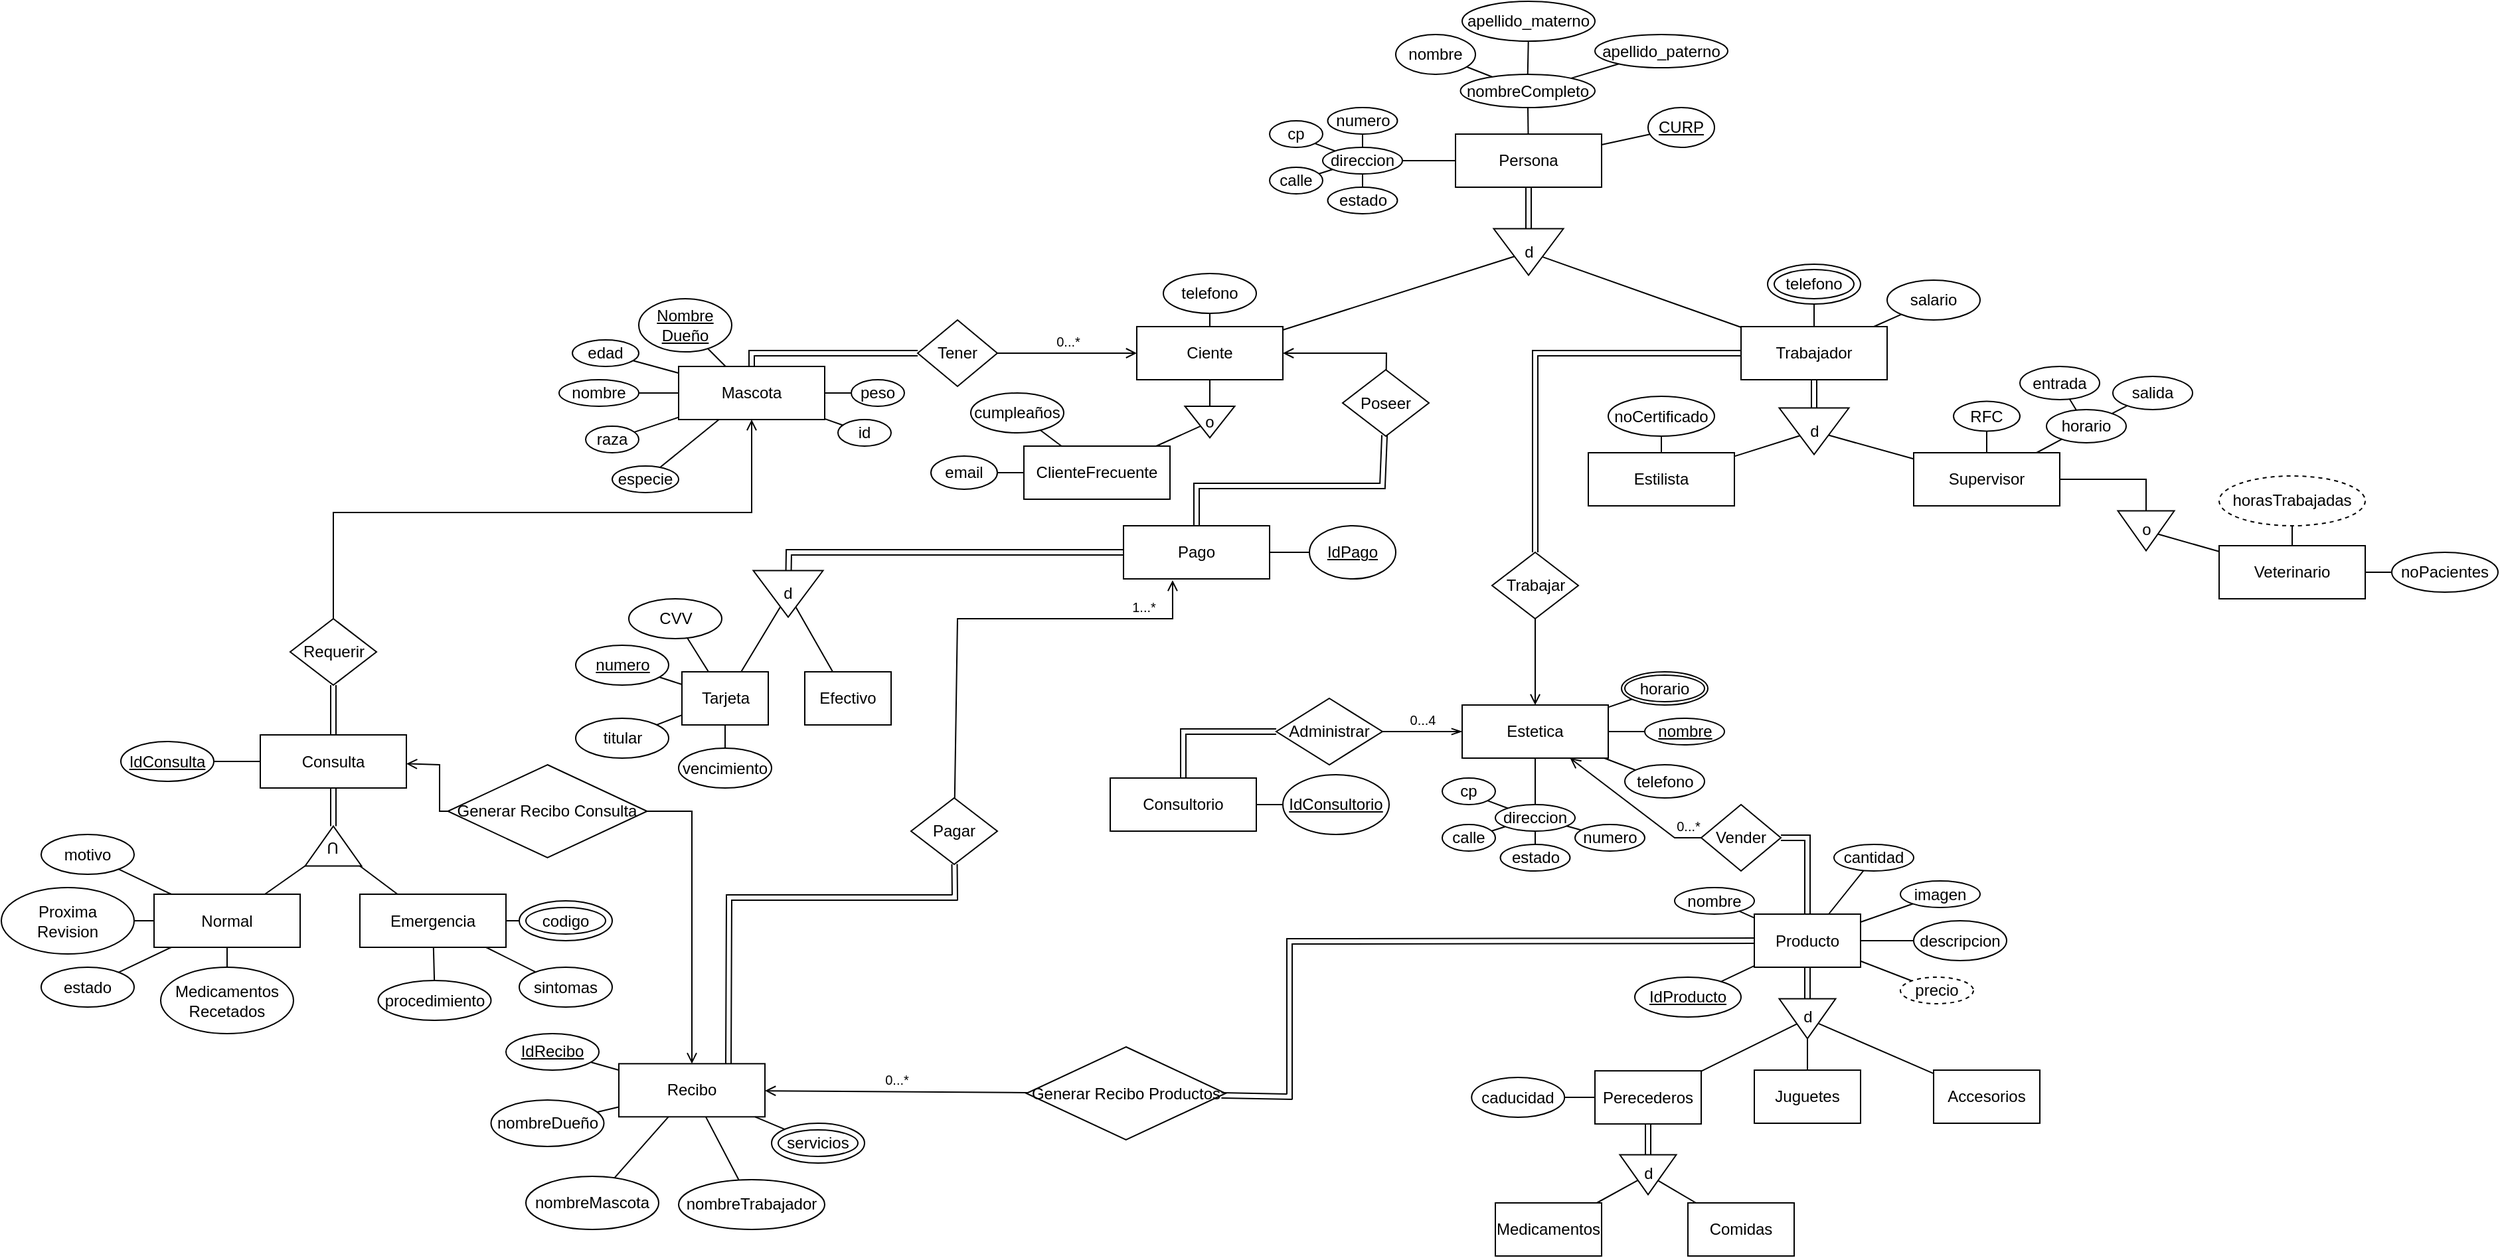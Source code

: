<mxfile version="17.4.0" type="device"><diagram id="0-aOAu5O1JzTtLDAOAul" name="Page-2"><mxGraphModel dx="4304" dy="933" grid="1" gridSize="10" guides="1" tooltips="1" connect="1" arrows="1" fold="1" page="1" pageScale="1" pageWidth="850" pageHeight="1100" math="0" shadow="0"><root><mxCell id="0"/><mxCell id="1" parent="0"/><mxCell id="m5x7mgJBhgC19GeFk10b-237" value="&lt;div&gt;Producto&lt;/div&gt;" style="rounded=0;whiteSpace=wrap;html=1;" parent="1" vertex="1"><mxGeometry x="-660" y="782.5" width="80" height="40" as="geometry"/></mxCell><mxCell id="m5x7mgJBhgC19GeFk10b-69" value="apellido_paterno" style="ellipse;whiteSpace=wrap;html=1;" parent="1" vertex="1"><mxGeometry x="-780" y="120" width="100" height="25" as="geometry"/></mxCell><mxCell id="m5x7mgJBhgC19GeFk10b-70" value="apellido_materno" style="ellipse;whiteSpace=wrap;html=1;" parent="1" vertex="1"><mxGeometry x="-880" y="95" width="100" height="30" as="geometry"/></mxCell><mxCell id="m5x7mgJBhgC19GeFk10b-71" value="nombreCompleto" style="ellipse;whiteSpace=wrap;html=1;" parent="1" vertex="1"><mxGeometry x="-881.25" y="150" width="101.25" height="25" as="geometry"/></mxCell><mxCell id="m5x7mgJBhgC19GeFk10b-72" value="nombre" style="ellipse;whiteSpace=wrap;html=1;" parent="1" vertex="1"><mxGeometry x="-930" y="120" width="60" height="30" as="geometry"/></mxCell><mxCell id="m5x7mgJBhgC19GeFk10b-73" value="" style="endArrow=none;html=1;rounded=0;" parent="1" source="m5x7mgJBhgC19GeFk10b-71" target="m5x7mgJBhgC19GeFk10b-72" edge="1"><mxGeometry width="50" height="50" relative="1" as="geometry"><mxPoint x="-783.75" y="420" as="sourcePoint"/><mxPoint x="-733.75" y="370" as="targetPoint"/></mxGeometry></mxCell><mxCell id="m5x7mgJBhgC19GeFk10b-74" value="" style="endArrow=none;html=1;rounded=0;" parent="1" source="m5x7mgJBhgC19GeFk10b-71" target="m5x7mgJBhgC19GeFk10b-70" edge="1"><mxGeometry width="50" height="50" relative="1" as="geometry"><mxPoint x="-850.747" y="166.501" as="sourcePoint"/><mxPoint x="-878.395" y="152.678" as="targetPoint"/></mxGeometry></mxCell><mxCell id="m5x7mgJBhgC19GeFk10b-75" value="" style="endArrow=none;html=1;rounded=0;" parent="1" source="m5x7mgJBhgC19GeFk10b-71" target="m5x7mgJBhgC19GeFk10b-69" edge="1"><mxGeometry width="50" height="50" relative="1" as="geometry"><mxPoint x="-813.75" y="160" as="sourcePoint"/><mxPoint x="-813.75" y="120" as="targetPoint"/></mxGeometry></mxCell><mxCell id="m5x7mgJBhgC19GeFk10b-86" value="&lt;div&gt;Persona&lt;/div&gt;" style="rounded=0;whiteSpace=wrap;html=1;" parent="1" vertex="1"><mxGeometry x="-885" y="195" width="110" height="40" as="geometry"/></mxCell><mxCell id="m5x7mgJBhgC19GeFk10b-87" value="" style="endArrow=none;html=1;rounded=0;" parent="1" source="m5x7mgJBhgC19GeFk10b-86" target="m5x7mgJBhgC19GeFk10b-71" edge="1"><mxGeometry width="50" height="50" relative="1" as="geometry"><mxPoint x="-495" y="480" as="sourcePoint"/><mxPoint x="-445" y="430" as="targetPoint"/></mxGeometry></mxCell><mxCell id="m5x7mgJBhgC19GeFk10b-88" value="CURP" style="ellipse;whiteSpace=wrap;html=1;fontStyle=4" parent="1" vertex="1"><mxGeometry x="-740" y="175" width="50" height="30" as="geometry"/></mxCell><mxCell id="m5x7mgJBhgC19GeFk10b-89" value="" style="endArrow=none;html=1;rounded=0;" parent="1" source="m5x7mgJBhgC19GeFk10b-86" target="m5x7mgJBhgC19GeFk10b-88" edge="1"><mxGeometry width="50" height="50" relative="1" as="geometry"><mxPoint x="-640" y="410" as="sourcePoint"/><mxPoint x="-590" y="360" as="targetPoint"/></mxGeometry></mxCell><mxCell id="m5x7mgJBhgC19GeFk10b-90" value="d" style="triangle;whiteSpace=wrap;html=1;rotation=90;labelPosition=center;verticalLabelPosition=middle;align=center;verticalAlign=middle;horizontal=0;" parent="1" vertex="1"><mxGeometry x="-847.5" y="257.5" width="35" height="52.5" as="geometry"/></mxCell><mxCell id="m5x7mgJBhgC19GeFk10b-91" value="" style="endArrow=none;html=1;rounded=0;shape=link;" parent="1" source="m5x7mgJBhgC19GeFk10b-90" target="m5x7mgJBhgC19GeFk10b-86" edge="1"><mxGeometry width="50" height="50" relative="1" as="geometry"><mxPoint x="-640" y="460" as="sourcePoint"/><mxPoint x="-590" y="410" as="targetPoint"/></mxGeometry></mxCell><mxCell id="m5x7mgJBhgC19GeFk10b-92" value="Ciente" style="rounded=0;whiteSpace=wrap;html=1;" parent="1" vertex="1"><mxGeometry x="-1125" y="340" width="110" height="40" as="geometry"/></mxCell><mxCell id="m5x7mgJBhgC19GeFk10b-101" value="direccion" style="ellipse;whiteSpace=wrap;html=1;" parent="1" vertex="1"><mxGeometry x="-985" y="205" width="60" height="20" as="geometry"/></mxCell><mxCell id="m5x7mgJBhgC19GeFk10b-106" value="" style="endArrow=none;html=1;rounded=0;" parent="1" source="m5x7mgJBhgC19GeFk10b-101" target="m5x7mgJBhgC19GeFk10b-191" edge="1"><mxGeometry width="50" height="50" relative="1" as="geometry"><mxPoint x="-890" y="120" as="sourcePoint"/><mxPoint x="-992.148" y="197.311" as="targetPoint"/></mxGeometry></mxCell><mxCell id="m5x7mgJBhgC19GeFk10b-107" value="" style="endArrow=none;html=1;rounded=0;" parent="1" source="m5x7mgJBhgC19GeFk10b-101" target="m5x7mgJBhgC19GeFk10b-193" edge="1"><mxGeometry width="50" height="50" relative="1" as="geometry"><mxPoint x="-890" y="120" as="sourcePoint"/><mxPoint x="-955" y="235" as="targetPoint"/></mxGeometry></mxCell><mxCell id="m5x7mgJBhgC19GeFk10b-108" value="" style="endArrow=none;html=1;rounded=0;" parent="1" source="m5x7mgJBhgC19GeFk10b-101" target="m5x7mgJBhgC19GeFk10b-190" edge="1"><mxGeometry width="50" height="50" relative="1" as="geometry"><mxPoint x="-890" y="120" as="sourcePoint"/><mxPoint x="-955" y="195.0" as="targetPoint"/></mxGeometry></mxCell><mxCell id="m5x7mgJBhgC19GeFk10b-109" value="" style="endArrow=none;html=1;rounded=0;entryX=1;entryY=1;entryDx=0;entryDy=0;" parent="1" source="m5x7mgJBhgC19GeFk10b-101" target="m5x7mgJBhgC19GeFk10b-192" edge="1"><mxGeometry width="50" height="50" relative="1" as="geometry"><mxPoint x="-890" y="120" as="sourcePoint"/><mxPoint x="-992.7" y="200.649" as="targetPoint"/></mxGeometry></mxCell><mxCell id="m5x7mgJBhgC19GeFk10b-110" value="" style="endArrow=none;html=1;rounded=0;fontSize=11;" parent="1" source="m5x7mgJBhgC19GeFk10b-101" target="m5x7mgJBhgC19GeFk10b-86" edge="1"><mxGeometry width="50" height="50" relative="1" as="geometry"><mxPoint x="-770" y="390" as="sourcePoint"/><mxPoint x="-720" y="340" as="targetPoint"/></mxGeometry></mxCell><mxCell id="m5x7mgJBhgC19GeFk10b-111" value="telefono" style="ellipse;whiteSpace=wrap;html=1;" parent="1" vertex="1"><mxGeometry x="-1105" y="300" width="70" height="30" as="geometry"/></mxCell><mxCell id="m5x7mgJBhgC19GeFk10b-112" value="" style="endArrow=none;html=1;rounded=0;fontSize=11;" parent="1" source="m5x7mgJBhgC19GeFk10b-92" target="m5x7mgJBhgC19GeFk10b-111" edge="1"><mxGeometry width="50" height="50" relative="1" as="geometry"><mxPoint x="-900" y="510" as="sourcePoint"/><mxPoint x="-850" y="460" as="targetPoint"/></mxGeometry></mxCell><mxCell id="m5x7mgJBhgC19GeFk10b-113" value="ClienteFrecuente" style="rounded=0;whiteSpace=wrap;html=1;" parent="1" vertex="1"><mxGeometry x="-1210" y="430" width="110" height="40" as="geometry"/></mxCell><mxCell id="m5x7mgJBhgC19GeFk10b-114" value="email" style="ellipse;whiteSpace=wrap;html=1;" parent="1" vertex="1"><mxGeometry x="-1280" y="437.5" width="50" height="25" as="geometry"/></mxCell><mxCell id="m5x7mgJBhgC19GeFk10b-115" value="cumpleaños" style="ellipse;whiteSpace=wrap;html=1;" parent="1" vertex="1"><mxGeometry x="-1250" y="390" width="70" height="30" as="geometry"/></mxCell><mxCell id="m5x7mgJBhgC19GeFk10b-116" value="" style="endArrow=none;html=1;rounded=0;fontSize=11;" parent="1" source="m5x7mgJBhgC19GeFk10b-113" target="m5x7mgJBhgC19GeFk10b-115" edge="1"><mxGeometry width="50" height="50" relative="1" as="geometry"><mxPoint x="-980" y="440" as="sourcePoint"/><mxPoint x="-930" y="390" as="targetPoint"/></mxGeometry></mxCell><mxCell id="m5x7mgJBhgC19GeFk10b-117" value="" style="endArrow=none;html=1;rounded=0;fontSize=11;" parent="1" source="m5x7mgJBhgC19GeFk10b-113" target="m5x7mgJBhgC19GeFk10b-114" edge="1"><mxGeometry width="50" height="50" relative="1" as="geometry"><mxPoint x="-1145" y="440.0" as="sourcePoint"/><mxPoint x="-1145" y="420.0" as="targetPoint"/></mxGeometry></mxCell><mxCell id="m5x7mgJBhgC19GeFk10b-120" value="Trabajador" style="rounded=0;whiteSpace=wrap;html=1;" parent="1" vertex="1"><mxGeometry x="-670" y="340" width="110" height="40" as="geometry"/></mxCell><mxCell id="m5x7mgJBhgC19GeFk10b-121" value="o" style="triangle;whiteSpace=wrap;html=1;rotation=90;labelPosition=center;verticalLabelPosition=middle;align=center;verticalAlign=middle;horizontal=0;" parent="1" vertex="1"><mxGeometry x="-1081.87" y="393.12" width="23.75" height="37.5" as="geometry"/></mxCell><mxCell id="m5x7mgJBhgC19GeFk10b-122" value="" style="endArrow=none;html=1;rounded=0;" parent="1" source="m5x7mgJBhgC19GeFk10b-121" target="m5x7mgJBhgC19GeFk10b-92" edge="1"><mxGeometry width="50" height="50" relative="1" as="geometry"><mxPoint x="-880" y="595" as="sourcePoint"/><mxPoint x="-1070" y="370.0" as="targetPoint"/></mxGeometry></mxCell><mxCell id="m5x7mgJBhgC19GeFk10b-123" value="" style="endArrow=none;html=1;rounded=0;fontSize=11;" parent="1" source="m5x7mgJBhgC19GeFk10b-113" target="m5x7mgJBhgC19GeFk10b-121" edge="1"><mxGeometry width="50" height="50" relative="1" as="geometry"><mxPoint x="-1100" y="440" as="sourcePoint"/><mxPoint x="-1050" y="390" as="targetPoint"/></mxGeometry></mxCell><mxCell id="m5x7mgJBhgC19GeFk10b-124" value="" style="endArrow=none;html=1;rounded=0;fontSize=11;" parent="1" source="m5x7mgJBhgC19GeFk10b-92" target="m5x7mgJBhgC19GeFk10b-90" edge="1"><mxGeometry width="50" height="50" relative="1" as="geometry"><mxPoint x="-1100" y="440" as="sourcePoint"/><mxPoint x="-1050" y="390" as="targetPoint"/></mxGeometry></mxCell><mxCell id="m5x7mgJBhgC19GeFk10b-125" value="" style="endArrow=none;html=1;rounded=0;fontSize=11;" parent="1" source="m5x7mgJBhgC19GeFk10b-90" target="m5x7mgJBhgC19GeFk10b-120" edge="1"><mxGeometry width="50" height="50" relative="1" as="geometry"><mxPoint x="-1005" y="352.526" as="sourcePoint"/><mxPoint x="-830.599" y="297.118" as="targetPoint"/></mxGeometry></mxCell><mxCell id="m5x7mgJBhgC19GeFk10b-128" value="telefono" style="ellipse;whiteSpace=wrap;html=1;" parent="1" vertex="1"><mxGeometry x="-650" y="293" width="70" height="30" as="geometry"/></mxCell><mxCell id="m5x7mgJBhgC19GeFk10b-129" value="salario" style="ellipse;whiteSpace=wrap;html=1;" parent="1" vertex="1"><mxGeometry x="-560" y="305" width="70" height="30" as="geometry"/></mxCell><mxCell id="m5x7mgJBhgC19GeFk10b-130" value="" style="ellipse;whiteSpace=wrap;html=1;fillColor=none;" parent="1" vertex="1"><mxGeometry x="-645" y="297" width="60" height="22" as="geometry"/></mxCell><mxCell id="m5x7mgJBhgC19GeFk10b-131" value="" style="endArrow=none;html=1;rounded=0;fontSize=11;" parent="1" source="m5x7mgJBhgC19GeFk10b-120" target="m5x7mgJBhgC19GeFk10b-128" edge="1"><mxGeometry width="50" height="50" relative="1" as="geometry"><mxPoint x="-720" y="330" as="sourcePoint"/><mxPoint x="-670" y="280" as="targetPoint"/></mxGeometry></mxCell><mxCell id="m5x7mgJBhgC19GeFk10b-132" value="" style="endArrow=none;html=1;rounded=0;fontSize=11;" parent="1" source="m5x7mgJBhgC19GeFk10b-120" target="m5x7mgJBhgC19GeFk10b-129" edge="1"><mxGeometry width="50" height="50" relative="1" as="geometry"><mxPoint x="-605" y="350.0" as="sourcePoint"/><mxPoint x="-605" y="333" as="targetPoint"/></mxGeometry></mxCell><mxCell id="m5x7mgJBhgC19GeFk10b-133" value="d" style="triangle;whiteSpace=wrap;html=1;rotation=90;labelPosition=center;verticalLabelPosition=middle;align=center;verticalAlign=middle;horizontal=0;" parent="1" vertex="1"><mxGeometry x="-632.5" y="392.5" width="35" height="52.5" as="geometry"/></mxCell><mxCell id="m5x7mgJBhgC19GeFk10b-134" value="" style="endArrow=none;html=1;rounded=0;shape=link;" parent="1" source="m5x7mgJBhgC19GeFk10b-133" target="m5x7mgJBhgC19GeFk10b-120" edge="1"><mxGeometry width="50" height="50" relative="1" as="geometry"><mxPoint x="-425" y="595" as="sourcePoint"/><mxPoint x="-615" y="380" as="targetPoint"/></mxGeometry></mxCell><mxCell id="m5x7mgJBhgC19GeFk10b-136" value="Estilista" style="rounded=0;whiteSpace=wrap;html=1;" parent="1" vertex="1"><mxGeometry x="-785" y="435" width="110" height="40" as="geometry"/></mxCell><mxCell id="m5x7mgJBhgC19GeFk10b-137" value="Supervisor" style="rounded=0;whiteSpace=wrap;html=1;" parent="1" vertex="1"><mxGeometry x="-540" y="435" width="110" height="40" as="geometry"/></mxCell><mxCell id="m5x7mgJBhgC19GeFk10b-138" value="RFC" style="ellipse;whiteSpace=wrap;html=1;fontStyle=0" parent="1" vertex="1"><mxGeometry x="-510" y="396.25" width="50" height="22.5" as="geometry"/></mxCell><mxCell id="m5x7mgJBhgC19GeFk10b-139" value="noPacientes" style="ellipse;whiteSpace=wrap;html=1;" parent="1" vertex="1"><mxGeometry x="-180" y="510" width="80" height="30" as="geometry"/></mxCell><mxCell id="m5x7mgJBhgC19GeFk10b-140" value="noCertificado" style="ellipse;whiteSpace=wrap;html=1;" parent="1" vertex="1"><mxGeometry x="-770" y="392.5" width="80" height="30" as="geometry"/></mxCell><mxCell id="m5x7mgJBhgC19GeFk10b-141" value="" style="endArrow=none;html=1;rounded=0;fontSize=11;" parent="1" source="m5x7mgJBhgC19GeFk10b-136" target="m5x7mgJBhgC19GeFk10b-140" edge="1"><mxGeometry width="50" height="50" relative="1" as="geometry"><mxPoint x="-710" y="470" as="sourcePoint"/><mxPoint x="-660" y="420" as="targetPoint"/></mxGeometry></mxCell><mxCell id="m5x7mgJBhgC19GeFk10b-142" value="" style="endArrow=none;html=1;rounded=0;fontSize=11;" parent="1" source="m5x7mgJBhgC19GeFk10b-137" target="m5x7mgJBhgC19GeFk10b-138" edge="1"><mxGeometry width="50" height="50" relative="1" as="geometry"><mxPoint x="-720" y="445" as="sourcePoint"/><mxPoint x="-720" y="432.5" as="targetPoint"/></mxGeometry></mxCell><mxCell id="m5x7mgJBhgC19GeFk10b-143" value="" style="endArrow=none;html=1;rounded=0;fontSize=11;" parent="1" source="m5x7mgJBhgC19GeFk10b-153" target="m5x7mgJBhgC19GeFk10b-139" edge="1"><mxGeometry width="50" height="50" relative="1" as="geometry"><mxPoint x="-92.5" y="505" as="sourcePoint"/><mxPoint x="-35" y="462.5" as="targetPoint"/></mxGeometry></mxCell><mxCell id="m5x7mgJBhgC19GeFk10b-144" value="horario" style="ellipse;whiteSpace=wrap;html=1;" parent="1" vertex="1"><mxGeometry x="-440" y="402.5" width="60" height="25" as="geometry"/></mxCell><mxCell id="m5x7mgJBhgC19GeFk10b-145" value="entrada" style="ellipse;whiteSpace=wrap;html=1;" parent="1" vertex="1"><mxGeometry x="-460" y="370" width="60" height="25" as="geometry"/></mxCell><mxCell id="m5x7mgJBhgC19GeFk10b-146" value="salida" style="ellipse;whiteSpace=wrap;html=1;" parent="1" vertex="1"><mxGeometry x="-390" y="377.5" width="60" height="25" as="geometry"/></mxCell><mxCell id="m5x7mgJBhgC19GeFk10b-147" value="" style="endArrow=none;html=1;rounded=0;fontSize=11;" parent="1" source="m5x7mgJBhgC19GeFk10b-144" target="m5x7mgJBhgC19GeFk10b-145" edge="1"><mxGeometry width="50" height="50" relative="1" as="geometry"><mxPoint x="-460" y="510" as="sourcePoint"/><mxPoint x="-410" y="460" as="targetPoint"/></mxGeometry></mxCell><mxCell id="m5x7mgJBhgC19GeFk10b-148" value="" style="endArrow=none;html=1;rounded=0;fontSize=11;" parent="1" source="m5x7mgJBhgC19GeFk10b-144" target="m5x7mgJBhgC19GeFk10b-146" edge="1"><mxGeometry width="50" height="50" relative="1" as="geometry"><mxPoint x="-355.372" y="454.087" as="sourcePoint"/><mxPoint x="-344.569" y="445.927" as="targetPoint"/></mxGeometry></mxCell><mxCell id="m5x7mgJBhgC19GeFk10b-149" value="" style="endArrow=none;html=1;rounded=0;fontSize=11;" parent="1" source="m5x7mgJBhgC19GeFk10b-137" target="m5x7mgJBhgC19GeFk10b-144" edge="1"><mxGeometry width="50" height="50" relative="1" as="geometry"><mxPoint x="-460" y="510" as="sourcePoint"/><mxPoint x="-410" y="460" as="targetPoint"/></mxGeometry></mxCell><mxCell id="m5x7mgJBhgC19GeFk10b-150" value="" style="endArrow=none;html=1;rounded=0;fontSize=11;" parent="1" source="m5x7mgJBhgC19GeFk10b-136" target="m5x7mgJBhgC19GeFk10b-133" edge="1"><mxGeometry width="50" height="50" relative="1" as="geometry"><mxPoint x="-610" y="540" as="sourcePoint"/><mxPoint x="-560" y="490" as="targetPoint"/></mxGeometry></mxCell><mxCell id="m5x7mgJBhgC19GeFk10b-151" value="" style="endArrow=none;html=1;rounded=0;fontSize=11;" parent="1" source="m5x7mgJBhgC19GeFk10b-137" target="m5x7mgJBhgC19GeFk10b-133" edge="1"><mxGeometry width="50" height="50" relative="1" as="geometry"><mxPoint x="-665" y="447.663" as="sourcePoint"/><mxPoint x="-615.615" y="432.096" as="targetPoint"/></mxGeometry></mxCell><mxCell id="m5x7mgJBhgC19GeFk10b-153" value="Veterinario" style="rounded=0;whiteSpace=wrap;html=1;" parent="1" vertex="1"><mxGeometry x="-310" y="505" width="110" height="40" as="geometry"/></mxCell><mxCell id="m5x7mgJBhgC19GeFk10b-154" value="" style="endArrow=none;html=1;rounded=0;fontSize=11;" parent="1" source="m5x7mgJBhgC19GeFk10b-137" target="m5x7mgJBhgC19GeFk10b-178" edge="1"><mxGeometry width="50" height="50" relative="1" as="geometry"><mxPoint x="-330" y="570" as="sourcePoint"/><mxPoint x="-460" y="550" as="targetPoint"/><Array as="points"><mxPoint x="-365" y="455"/></Array></mxGeometry></mxCell><mxCell id="m5x7mgJBhgC19GeFk10b-159" value="Estetica" style="rounded=0;whiteSpace=wrap;html=1;" parent="1" vertex="1"><mxGeometry x="-880" y="625" width="110" height="40" as="geometry"/></mxCell><mxCell id="m5x7mgJBhgC19GeFk10b-160" value="nombre" style="ellipse;whiteSpace=wrap;html=1;fontStyle=4" parent="1" vertex="1"><mxGeometry x="-742.5" y="635" width="60" height="20" as="geometry"/></mxCell><mxCell id="m5x7mgJBhgC19GeFk10b-161" value="telefono" style="ellipse;whiteSpace=wrap;html=1;" parent="1" vertex="1"><mxGeometry x="-757.5" y="670" width="60" height="25" as="geometry"/></mxCell><mxCell id="m5x7mgJBhgC19GeFk10b-171" value="" style="endArrow=none;html=1;rounded=0;" parent="1" source="m5x7mgJBhgC19GeFk10b-159" target="m5x7mgJBhgC19GeFk10b-194" edge="1"><mxGeometry width="50" height="50" relative="1" as="geometry"><mxPoint x="-805" y="605" as="sourcePoint"/><mxPoint x="-858.49" y="685.834" as="targetPoint"/></mxGeometry></mxCell><mxCell id="m5x7mgJBhgC19GeFk10b-172" value="" style="endArrow=none;html=1;rounded=0;" parent="1" source="m5x7mgJBhgC19GeFk10b-159" target="m5x7mgJBhgC19GeFk10b-161" edge="1"><mxGeometry width="50" height="50" relative="1" as="geometry"><mxPoint x="-805" y="605" as="sourcePoint"/><mxPoint x="-755" y="555" as="targetPoint"/></mxGeometry></mxCell><mxCell id="m5x7mgJBhgC19GeFk10b-173" value="" style="endArrow=none;html=1;rounded=0;" parent="1" source="m5x7mgJBhgC19GeFk10b-159" target="m5x7mgJBhgC19GeFk10b-160" edge="1"><mxGeometry width="50" height="50" relative="1" as="geometry"><mxPoint x="-805" y="605" as="sourcePoint"/><mxPoint x="-755" y="555" as="targetPoint"/></mxGeometry></mxCell><mxCell id="m5x7mgJBhgC19GeFk10b-174" value="horario" style="ellipse;whiteSpace=wrap;html=1;" parent="1" vertex="1"><mxGeometry x="-760" y="600" width="65" height="25" as="geometry"/></mxCell><mxCell id="m5x7mgJBhgC19GeFk10b-175" value="" style="endArrow=none;html=1;rounded=0;" parent="1" source="m5x7mgJBhgC19GeFk10b-174" target="m5x7mgJBhgC19GeFk10b-159" edge="1"><mxGeometry width="50" height="50" relative="1" as="geometry"><mxPoint x="-805" y="605" as="sourcePoint"/><mxPoint x="-755" y="555" as="targetPoint"/></mxGeometry></mxCell><mxCell id="m5x7mgJBhgC19GeFk10b-176" value="" style="ellipse;whiteSpace=wrap;html=1;fillColor=none;" parent="1" vertex="1"><mxGeometry x="-757.5" y="602.5" width="60" height="20" as="geometry"/></mxCell><mxCell id="m5x7mgJBhgC19GeFk10b-178" value="o" style="triangle;whiteSpace=wrap;html=1;rotation=90;labelPosition=center;verticalLabelPosition=middle;align=center;verticalAlign=top;horizontal=0;" parent="1" vertex="1"><mxGeometry x="-380" y="472.5" width="30" height="42.5" as="geometry"/></mxCell><mxCell id="m5x7mgJBhgC19GeFk10b-179" value="" style="endArrow=none;html=1;rounded=0;fontSize=11;" parent="1" source="m5x7mgJBhgC19GeFk10b-153" target="m5x7mgJBhgC19GeFk10b-178" edge="1"><mxGeometry width="50" height="50" relative="1" as="geometry"><mxPoint x="-550" y="590" as="sourcePoint"/><mxPoint x="-500" y="540" as="targetPoint"/></mxGeometry></mxCell><mxCell id="m5x7mgJBhgC19GeFk10b-190" value="calle" style="ellipse;whiteSpace=wrap;html=1;" parent="1" vertex="1"><mxGeometry x="-1025" y="220" width="40" height="20" as="geometry"/></mxCell><mxCell id="m5x7mgJBhgC19GeFk10b-191" value="numero" style="ellipse;whiteSpace=wrap;html=1;" parent="1" vertex="1"><mxGeometry x="-981.25" y="175" width="52.5" height="20" as="geometry"/></mxCell><mxCell id="m5x7mgJBhgC19GeFk10b-192" value="cp" style="ellipse;whiteSpace=wrap;html=1;" parent="1" vertex="1"><mxGeometry x="-1025" y="185" width="40" height="20" as="geometry"/></mxCell><mxCell id="m5x7mgJBhgC19GeFk10b-193" value="estado" style="ellipse;whiteSpace=wrap;html=1;" parent="1" vertex="1"><mxGeometry x="-981.25" y="235" width="52.5" height="20" as="geometry"/></mxCell><mxCell id="m5x7mgJBhgC19GeFk10b-194" value="direccion" style="ellipse;whiteSpace=wrap;html=1;" parent="1" vertex="1"><mxGeometry x="-855" y="700" width="60" height="20" as="geometry"/></mxCell><mxCell id="m5x7mgJBhgC19GeFk10b-195" value="" style="endArrow=none;html=1;rounded=0;" parent="1" source="m5x7mgJBhgC19GeFk10b-194" target="m5x7mgJBhgC19GeFk10b-200" edge="1"><mxGeometry width="50" height="50" relative="1" as="geometry"><mxPoint x="-760" y="615" as="sourcePoint"/><mxPoint x="-862.148" y="692.311" as="targetPoint"/></mxGeometry></mxCell><mxCell id="m5x7mgJBhgC19GeFk10b-196" value="" style="endArrow=none;html=1;rounded=0;" parent="1" source="m5x7mgJBhgC19GeFk10b-194" target="m5x7mgJBhgC19GeFk10b-202" edge="1"><mxGeometry width="50" height="50" relative="1" as="geometry"><mxPoint x="-760" y="615" as="sourcePoint"/><mxPoint x="-825" y="730" as="targetPoint"/></mxGeometry></mxCell><mxCell id="m5x7mgJBhgC19GeFk10b-197" value="" style="endArrow=none;html=1;rounded=0;" parent="1" source="m5x7mgJBhgC19GeFk10b-194" target="m5x7mgJBhgC19GeFk10b-199" edge="1"><mxGeometry width="50" height="50" relative="1" as="geometry"><mxPoint x="-760" y="615" as="sourcePoint"/><mxPoint x="-825" y="690.0" as="targetPoint"/></mxGeometry></mxCell><mxCell id="m5x7mgJBhgC19GeFk10b-198" value="" style="endArrow=none;html=1;rounded=0;entryX=1;entryY=1;entryDx=0;entryDy=0;" parent="1" source="m5x7mgJBhgC19GeFk10b-194" target="m5x7mgJBhgC19GeFk10b-201" edge="1"><mxGeometry width="50" height="50" relative="1" as="geometry"><mxPoint x="-760" y="615" as="sourcePoint"/><mxPoint x="-862.7" y="695.649" as="targetPoint"/></mxGeometry></mxCell><mxCell id="m5x7mgJBhgC19GeFk10b-199" value="calle" style="ellipse;whiteSpace=wrap;html=1;" parent="1" vertex="1"><mxGeometry x="-895" y="715" width="40" height="20" as="geometry"/></mxCell><mxCell id="m5x7mgJBhgC19GeFk10b-200" value="numero" style="ellipse;whiteSpace=wrap;html=1;" parent="1" vertex="1"><mxGeometry x="-795" y="715" width="52.5" height="20" as="geometry"/></mxCell><mxCell id="m5x7mgJBhgC19GeFk10b-201" value="cp" style="ellipse;whiteSpace=wrap;html=1;" parent="1" vertex="1"><mxGeometry x="-895" y="680" width="40" height="20" as="geometry"/></mxCell><mxCell id="m5x7mgJBhgC19GeFk10b-202" value="estado" style="ellipse;whiteSpace=wrap;html=1;" parent="1" vertex="1"><mxGeometry x="-851.25" y="730" width="52.5" height="20" as="geometry"/></mxCell><mxCell id="m5x7mgJBhgC19GeFk10b-203" value="Consultorio" style="rounded=0;whiteSpace=wrap;html=1;" parent="1" vertex="1"><mxGeometry x="-1145" y="680" width="110" height="40" as="geometry"/></mxCell><mxCell id="m5x7mgJBhgC19GeFk10b-209" value="Administrar" style="rhombus;whiteSpace=wrap;html=1;fillColor=default;" parent="1" vertex="1"><mxGeometry x="-1020" y="620" width="80" height="50" as="geometry"/></mxCell><mxCell id="m5x7mgJBhgC19GeFk10b-210" value="" style="endArrow=none;html=1;rounded=0;shape=link;" parent="1" source="m5x7mgJBhgC19GeFk10b-209" target="m5x7mgJBhgC19GeFk10b-203" edge="1"><mxGeometry width="50" height="50" relative="1" as="geometry"><mxPoint x="-1000" y="682.08" as="sourcePoint"/><mxPoint x="-920" y="682.5" as="targetPoint"/><Array as="points"><mxPoint x="-1090" y="645"/></Array></mxGeometry></mxCell><mxCell id="m5x7mgJBhgC19GeFk10b-213" value="0...4" style="endArrow=openThin;html=1;rounded=0;fontSize=10;endFill=0;verticalAlign=bottom;" parent="1" source="m5x7mgJBhgC19GeFk10b-209" target="m5x7mgJBhgC19GeFk10b-159" edge="1"><mxGeometry width="50" height="50" relative="1" as="geometry"><mxPoint x="-1030" y="720" as="sourcePoint"/><mxPoint x="-980" y="670" as="targetPoint"/><mxPoint as="offset"/></mxGeometry></mxCell><mxCell id="m5x7mgJBhgC19GeFk10b-215" value="Mascota" style="rounded=0;whiteSpace=wrap;html=1;" parent="1" vertex="1"><mxGeometry x="-1470" y="370" width="110" height="40" as="geometry"/></mxCell><mxCell id="m5x7mgJBhgC19GeFk10b-216" value="id" style="ellipse;whiteSpace=wrap;html=1;fontStyle=0" parent="1" vertex="1"><mxGeometry x="-1350" y="410" width="40" height="20" as="geometry"/></mxCell><mxCell id="m5x7mgJBhgC19GeFk10b-217" value="nombre" style="ellipse;whiteSpace=wrap;html=1;" parent="1" vertex="1"><mxGeometry x="-1560" y="380" width="60" height="20" as="geometry"/></mxCell><mxCell id="m5x7mgJBhgC19GeFk10b-218" value="edad" style="ellipse;whiteSpace=wrap;html=1;" parent="1" vertex="1"><mxGeometry x="-1550" y="350" width="50" height="20" as="geometry"/></mxCell><mxCell id="m5x7mgJBhgC19GeFk10b-220" value="raza" style="ellipse;whiteSpace=wrap;html=1;" parent="1" vertex="1"><mxGeometry x="-1540" y="415" width="40" height="20" as="geometry"/></mxCell><mxCell id="m5x7mgJBhgC19GeFk10b-221" value="" style="endArrow=none;html=1;rounded=0;" parent="1" source="m5x7mgJBhgC19GeFk10b-215" target="m5x7mgJBhgC19GeFk10b-217" edge="1"><mxGeometry width="50" height="50" relative="1" as="geometry"><mxPoint x="-1770" y="552.5" as="sourcePoint"/><mxPoint x="-1720" y="502.5" as="targetPoint"/></mxGeometry></mxCell><mxCell id="m5x7mgJBhgC19GeFk10b-222" value="" style="endArrow=none;html=1;rounded=0;" parent="1" source="m5x7mgJBhgC19GeFk10b-215" target="m5x7mgJBhgC19GeFk10b-218" edge="1"><mxGeometry width="50" height="50" relative="1" as="geometry"><mxPoint x="-1436.818" y="492.5" as="sourcePoint"/><mxPoint x="-1460.176" y="471.088" as="targetPoint"/></mxGeometry></mxCell><mxCell id="m5x7mgJBhgC19GeFk10b-223" value="" style="endArrow=none;html=1;rounded=0;" parent="1" source="m5x7mgJBhgC19GeFk10b-215" target="m5x7mgJBhgC19GeFk10b-220" edge="1"><mxGeometry width="50" height="50" relative="1" as="geometry"><mxPoint x="-1415" y="492.5" as="sourcePoint"/><mxPoint x="-1415" y="432.5" as="targetPoint"/></mxGeometry></mxCell><mxCell id="m5x7mgJBhgC19GeFk10b-224" value="" style="endArrow=none;html=1;rounded=0;" parent="1" source="m5x7mgJBhgC19GeFk10b-215" target="m5x7mgJBhgC19GeFk10b-216" edge="1"><mxGeometry width="50" height="50" relative="1" as="geometry"><mxPoint x="-1400" y="502.5" as="sourcePoint"/><mxPoint x="-1373.416" y="470.916" as="targetPoint"/></mxGeometry></mxCell><mxCell id="m5x7mgJBhgC19GeFk10b-225" value="" style="endArrow=none;html=1;rounded=0;" parent="1" source="m5x7mgJBhgC19GeFk10b-215" target="m5x7mgJBhgC19GeFk10b-230" edge="1"><mxGeometry width="50" height="50" relative="1" as="geometry"><mxPoint x="-1360" y="512.5" as="sourcePoint"/><mxPoint x="-1393.234" y="548.197" as="targetPoint"/></mxGeometry></mxCell><mxCell id="m5x7mgJBhgC19GeFk10b-227" value="" style="endArrow=none;html=1;rounded=0;shape=link;" parent="1" source="m5x7mgJBhgC19GeFk10b-234" target="m5x7mgJBhgC19GeFk10b-215" edge="1"><mxGeometry width="50" height="50" relative="1" as="geometry"><mxPoint x="-1570" y="502.5" as="sourcePoint"/><mxPoint x="-1500" y="542.5" as="targetPoint"/><Array as="points"><mxPoint x="-1415" y="360"/></Array></mxGeometry></mxCell><mxCell id="m5x7mgJBhgC19GeFk10b-229" value="&lt;div&gt;Nombre&lt;/div&gt;&lt;div&gt;Dueño&lt;/div&gt;" style="ellipse;whiteSpace=wrap;html=1;verticalAlign=middle;fontStyle=4" parent="1" vertex="1"><mxGeometry x="-1500" y="319" width="70" height="40" as="geometry"/></mxCell><mxCell id="m5x7mgJBhgC19GeFk10b-230" value="peso" style="ellipse;whiteSpace=wrap;html=1;" parent="1" vertex="1"><mxGeometry x="-1340" y="380" width="40" height="20" as="geometry"/></mxCell><mxCell id="m5x7mgJBhgC19GeFk10b-231" value="especie" style="ellipse;whiteSpace=wrap;html=1;" parent="1" vertex="1"><mxGeometry x="-1520" y="445" width="50" height="20" as="geometry"/></mxCell><mxCell id="m5x7mgJBhgC19GeFk10b-232" value="" style="endArrow=none;html=1;rounded=0;fontSize=8;" parent="1" source="m5x7mgJBhgC19GeFk10b-229" target="m5x7mgJBhgC19GeFk10b-215" edge="1"><mxGeometry width="50" height="50" relative="1" as="geometry"><mxPoint x="-1460" y="532.5" as="sourcePoint"/><mxPoint x="-1410" y="482.5" as="targetPoint"/></mxGeometry></mxCell><mxCell id="m5x7mgJBhgC19GeFk10b-233" value="" style="endArrow=none;html=1;rounded=0;fontSize=8;" parent="1" source="m5x7mgJBhgC19GeFk10b-215" target="m5x7mgJBhgC19GeFk10b-231" edge="1"><mxGeometry width="50" height="50" relative="1" as="geometry"><mxPoint x="-1330" y="492.5" as="sourcePoint"/><mxPoint x="-1280" y="442.5" as="targetPoint"/></mxGeometry></mxCell><mxCell id="m5x7mgJBhgC19GeFk10b-234" value="Tener" style="rhombus;whiteSpace=wrap;html=1;fillColor=default;" parent="1" vertex="1"><mxGeometry x="-1290" y="335" width="60" height="50" as="geometry"/></mxCell><mxCell id="m5x7mgJBhgC19GeFk10b-235" value="0...*" style="endArrow=none;html=1;rounded=0;startArrow=open;startFill=0;fontSize=10;verticalAlign=bottom;" parent="1" source="m5x7mgJBhgC19GeFk10b-92" target="m5x7mgJBhgC19GeFk10b-234" edge="1"><mxGeometry width="50" height="50" relative="1" as="geometry"><mxPoint x="-1352" y="285.0" as="sourcePoint"/><mxPoint x="-1347" y="285" as="targetPoint"/></mxGeometry></mxCell><mxCell id="m5x7mgJBhgC19GeFk10b-238" value="precio" style="ellipse;whiteSpace=wrap;html=1;dashed=1;" parent="1" vertex="1"><mxGeometry x="-550" y="830" width="55" height="20" as="geometry"/></mxCell><mxCell id="m5x7mgJBhgC19GeFk10b-239" value="nombre" style="ellipse;whiteSpace=wrap;html=1;fontStyle=0" parent="1" vertex="1"><mxGeometry x="-720" y="762.5" width="60" height="20" as="geometry"/></mxCell><mxCell id="m5x7mgJBhgC19GeFk10b-240" value="IdProducto" style="ellipse;whiteSpace=wrap;html=1;fontStyle=4" parent="1" vertex="1"><mxGeometry x="-750" y="830" width="80" height="30" as="geometry"/></mxCell><mxCell id="m5x7mgJBhgC19GeFk10b-241" value="imagen" style="ellipse;whiteSpace=wrap;html=1;fontStyle=0" parent="1" vertex="1"><mxGeometry x="-550" y="757.5" width="60" height="20" as="geometry"/></mxCell><mxCell id="m5x7mgJBhgC19GeFk10b-242" value="caducidad" style="ellipse;whiteSpace=wrap;html=1;fontStyle=0" parent="1" vertex="1"><mxGeometry x="-872.9" y="905.54" width="70" height="30" as="geometry"/></mxCell><mxCell id="m5x7mgJBhgC19GeFk10b-244" value="descripcion" style="ellipse;whiteSpace=wrap;html=1;fontStyle=0" parent="1" vertex="1"><mxGeometry x="-540" y="787.5" width="70" height="30" as="geometry"/></mxCell><mxCell id="m5x7mgJBhgC19GeFk10b-246" value="cantidad" style="ellipse;whiteSpace=wrap;html=1;fontStyle=0" parent="1" vertex="1"><mxGeometry x="-600" y="730" width="60" height="20" as="geometry"/></mxCell><mxCell id="m5x7mgJBhgC19GeFk10b-247" value="0...*" style="endArrow=open;html=1;rounded=0;fontSize=10;verticalAlign=bottom;endFill=0;" parent="1" source="m5x7mgJBhgC19GeFk10b-263" target="m5x7mgJBhgC19GeFk10b-159" edge="1"><mxGeometry x="-0.832" width="50" height="50" relative="1" as="geometry"><mxPoint x="-900" y="820" as="sourcePoint"/><mxPoint x="-850" y="770" as="targetPoint"/><Array as="points"><mxPoint x="-720" y="725"/></Array><mxPoint as="offset"/></mxGeometry></mxCell><mxCell id="m5x7mgJBhgC19GeFk10b-249" value="" style="endArrow=none;html=1;rounded=0;fontSize=10;" parent="1" source="m5x7mgJBhgC19GeFk10b-238" target="m5x7mgJBhgC19GeFk10b-237" edge="1"><mxGeometry width="50" height="50" relative="1" as="geometry"><mxPoint x="-900" y="820" as="sourcePoint"/><mxPoint x="-850" y="770" as="targetPoint"/></mxGeometry></mxCell><mxCell id="m5x7mgJBhgC19GeFk10b-250" value="" style="endArrow=none;html=1;rounded=0;fontSize=10;" parent="1" source="m5x7mgJBhgC19GeFk10b-241" target="m5x7mgJBhgC19GeFk10b-237" edge="1"><mxGeometry width="50" height="50" relative="1" as="geometry"><mxPoint x="-697.533" y="810.486" as="sourcePoint"/><mxPoint x="-660" y="811.354" as="targetPoint"/></mxGeometry></mxCell><mxCell id="m5x7mgJBhgC19GeFk10b-251" value="" style="endArrow=none;html=1;rounded=0;fontSize=10;" parent="1" source="m5x7mgJBhgC19GeFk10b-246" target="m5x7mgJBhgC19GeFk10b-237" edge="1"><mxGeometry width="50" height="50" relative="1" as="geometry"><mxPoint x="-693.787" y="842.929" as="sourcePoint"/><mxPoint x="-660" y="831.25" as="targetPoint"/></mxGeometry></mxCell><mxCell id="m5x7mgJBhgC19GeFk10b-252" value="" style="endArrow=none;html=1;rounded=0;fontSize=10;" parent="1" source="m5x7mgJBhgC19GeFk10b-244" target="m5x7mgJBhgC19GeFk10b-237" edge="1"><mxGeometry width="50" height="50" relative="1" as="geometry"><mxPoint x="-683.787" y="852.929" as="sourcePoint"/><mxPoint x="-650" y="841.25" as="targetPoint"/></mxGeometry></mxCell><mxCell id="m5x7mgJBhgC19GeFk10b-254" value="" style="endArrow=none;html=1;rounded=0;fontSize=10;" parent="1" source="m5x7mgJBhgC19GeFk10b-240" target="m5x7mgJBhgC19GeFk10b-237" edge="1"><mxGeometry width="50" height="50" relative="1" as="geometry"><mxPoint x="-663.787" y="872.929" as="sourcePoint"/><mxPoint x="-630" y="861.25" as="targetPoint"/></mxGeometry></mxCell><mxCell id="m5x7mgJBhgC19GeFk10b-255" value="" style="endArrow=none;html=1;rounded=0;fontSize=10;" parent="1" source="m5x7mgJBhgC19GeFk10b-239" target="m5x7mgJBhgC19GeFk10b-237" edge="1"><mxGeometry width="50" height="50" relative="1" as="geometry"><mxPoint x="-653.787" y="882.929" as="sourcePoint"/><mxPoint x="-620" y="871.25" as="targetPoint"/></mxGeometry></mxCell><mxCell id="m5x7mgJBhgC19GeFk10b-257" value="d" style="triangle;whiteSpace=wrap;html=1;rotation=90;labelPosition=center;verticalLabelPosition=middle;align=center;verticalAlign=top;horizontal=0;" parent="1" vertex="1"><mxGeometry x="-635" y="840" width="30" height="42.5" as="geometry"/></mxCell><mxCell id="m5x7mgJBhgC19GeFk10b-258" value="" style="endArrow=none;html=1;rounded=0;fontSize=10;shape=link;" parent="1" source="m5x7mgJBhgC19GeFk10b-257" target="m5x7mgJBhgC19GeFk10b-237" edge="1"><mxGeometry width="50" height="50" relative="1" as="geometry"><mxPoint x="-740" y="860" as="sourcePoint"/><mxPoint x="-690" y="810" as="targetPoint"/></mxGeometry></mxCell><mxCell id="m5x7mgJBhgC19GeFk10b-259" value="Perecederos" style="rounded=0;whiteSpace=wrap;html=1;" parent="1" vertex="1"><mxGeometry x="-780" y="900.54" width="80" height="40" as="geometry"/></mxCell><mxCell id="m5x7mgJBhgC19GeFk10b-260" value="" style="endArrow=none;html=1;rounded=0;fontSize=10;" parent="1" source="m5x7mgJBhgC19GeFk10b-259" target="m5x7mgJBhgC19GeFk10b-257" edge="1"><mxGeometry width="50" height="50" relative="1" as="geometry"><mxPoint x="-614.15" y="874.29" as="sourcePoint"/><mxPoint x="-632.504" y="882.496" as="targetPoint"/></mxGeometry></mxCell><mxCell id="m5x7mgJBhgC19GeFk10b-261" value="" style="endArrow=none;html=1;rounded=0;fontSize=10;" parent="1" source="m5x7mgJBhgC19GeFk10b-242" target="m5x7mgJBhgC19GeFk10b-259" edge="1"><mxGeometry width="50" height="50" relative="1" as="geometry"><mxPoint x="-604.15" y="884.29" as="sourcePoint"/><mxPoint x="-604.15" y="860.54" as="targetPoint"/></mxGeometry></mxCell><mxCell id="m5x7mgJBhgC19GeFk10b-263" value="Vender" style="rhombus;whiteSpace=wrap;html=1;fillColor=default;" parent="1" vertex="1"><mxGeometry x="-700" y="700" width="60" height="50" as="geometry"/></mxCell><mxCell id="m5x7mgJBhgC19GeFk10b-264" value="" style="endArrow=none;html=1;rounded=0;fontSize=10;shape=link;" parent="1" source="m5x7mgJBhgC19GeFk10b-237" target="m5x7mgJBhgC19GeFk10b-263" edge="1"><mxGeometry width="50" height="50" relative="1" as="geometry"><mxPoint x="-870" y="700" as="sourcePoint"/><mxPoint x="-820" y="650" as="targetPoint"/><Array as="points"><mxPoint x="-620" y="725"/></Array></mxGeometry></mxCell><mxCell id="m5x7mgJBhgC19GeFk10b-265" value="Consulta" style="rounded=0;whiteSpace=wrap;html=1;" parent="1" vertex="1"><mxGeometry x="-1785" y="647.5" width="110" height="40" as="geometry"/></mxCell><mxCell id="m5x7mgJBhgC19GeFk10b-266" value="Normal" style="rounded=0;whiteSpace=wrap;html=1;" parent="1" vertex="1"><mxGeometry x="-1865" y="767.5" width="110" height="40" as="geometry"/></mxCell><mxCell id="m5x7mgJBhgC19GeFk10b-267" value="&lt;div&gt;Emergencia&lt;/div&gt;" style="rounded=0;whiteSpace=wrap;html=1;" parent="1" vertex="1"><mxGeometry x="-1710" y="767.5" width="110" height="40" as="geometry"/></mxCell><mxCell id="m5x7mgJBhgC19GeFk10b-268" value="estado" style="ellipse;whiteSpace=wrap;html=1;fontStyle=0" parent="1" vertex="1"><mxGeometry x="-1950" y="822.5" width="70" height="30" as="geometry"/></mxCell><mxCell id="m5x7mgJBhgC19GeFk10b-269" value="motivo" style="ellipse;whiteSpace=wrap;html=1;fontStyle=0" parent="1" vertex="1"><mxGeometry x="-1950" y="722.5" width="70" height="30" as="geometry"/></mxCell><mxCell id="m5x7mgJBhgC19GeFk10b-270" value="Medicamentos&lt;div&gt;Recetados&lt;br&gt;&lt;/div&gt;" style="ellipse;whiteSpace=wrap;html=1;fontStyle=0;verticalAlign=middle;" parent="1" vertex="1"><mxGeometry x="-1860" y="822.5" width="100" height="50" as="geometry"/></mxCell><mxCell id="m5x7mgJBhgC19GeFk10b-272" value="&lt;div&gt;Proxima&lt;/div&gt;&lt;div&gt;Revision&lt;br&gt;&lt;/div&gt;" style="ellipse;whiteSpace=wrap;html=1;fontStyle=0;verticalAlign=middle;" parent="1" vertex="1"><mxGeometry x="-1980" y="762.5" width="100" height="50" as="geometry"/></mxCell><mxCell id="m5x7mgJBhgC19GeFk10b-273" value="sintomas" style="ellipse;whiteSpace=wrap;html=1;fontStyle=0" parent="1" vertex="1"><mxGeometry x="-1590" y="822.5" width="70" height="30" as="geometry"/></mxCell><mxCell id="m5x7mgJBhgC19GeFk10b-274" value="codigo" style="ellipse;whiteSpace=wrap;html=1;fontStyle=0" parent="1" vertex="1"><mxGeometry x="-1590" y="772.5" width="70" height="30" as="geometry"/></mxCell><mxCell id="m5x7mgJBhgC19GeFk10b-275" value="procedimiento" style="ellipse;whiteSpace=wrap;html=1;fontStyle=0" parent="1" vertex="1"><mxGeometry x="-1696.25" y="832.5" width="85" height="30" as="geometry"/></mxCell><mxCell id="m5x7mgJBhgC19GeFk10b-276" value="U" style="triangle;whiteSpace=wrap;html=1;rotation=-90;labelPosition=center;verticalLabelPosition=middle;align=center;verticalAlign=top;horizontal=0;" parent="1" vertex="1"><mxGeometry x="-1745" y="710" width="30" height="42.5" as="geometry"/></mxCell><mxCell id="m5x7mgJBhgC19GeFk10b-277" value="" style="endArrow=none;html=1;rounded=0;fontSize=10;" parent="1" source="m5x7mgJBhgC19GeFk10b-267" target="m5x7mgJBhgC19GeFk10b-276" edge="1"><mxGeometry width="50" height="50" relative="1" as="geometry"><mxPoint x="-1610" y="782.5" as="sourcePoint"/><mxPoint x="-1560" y="732.5" as="targetPoint"/></mxGeometry></mxCell><mxCell id="m5x7mgJBhgC19GeFk10b-278" value="" style="endArrow=none;html=1;rounded=0;fontSize=10;" parent="1" source="m5x7mgJBhgC19GeFk10b-276" target="m5x7mgJBhgC19GeFk10b-266" edge="1"><mxGeometry width="50" height="50" relative="1" as="geometry"><mxPoint x="-1565" y="771.696" as="sourcePoint"/><mxPoint x="-1707.658" y="743.674" as="targetPoint"/></mxGeometry></mxCell><mxCell id="m5x7mgJBhgC19GeFk10b-279" value="" style="endArrow=none;html=1;rounded=0;fontSize=10;" parent="1" source="m5x7mgJBhgC19GeFk10b-266" target="m5x7mgJBhgC19GeFk10b-269" edge="1"><mxGeometry width="50" height="50" relative="1" as="geometry"><mxPoint x="-1770" y="802.5" as="sourcePoint"/><mxPoint x="-1720" y="752.5" as="targetPoint"/></mxGeometry></mxCell><mxCell id="m5x7mgJBhgC19GeFk10b-280" value="" style="endArrow=none;html=1;rounded=0;fontSize=10;" parent="1" source="m5x7mgJBhgC19GeFk10b-266" target="m5x7mgJBhgC19GeFk10b-272" edge="1"><mxGeometry width="50" height="50" relative="1" as="geometry"><mxPoint x="-1841.98" y="777.5" as="sourcePoint"/><mxPoint x="-1881.565" y="758.641" as="targetPoint"/></mxGeometry></mxCell><mxCell id="m5x7mgJBhgC19GeFk10b-281" value="" style="endArrow=none;html=1;rounded=0;fontSize=10;" parent="1" source="m5x7mgJBhgC19GeFk10b-266" target="m5x7mgJBhgC19GeFk10b-268" edge="1"><mxGeometry width="50" height="50" relative="1" as="geometry"><mxPoint x="-1831.98" y="787.5" as="sourcePoint"/><mxPoint x="-1871.565" y="768.641" as="targetPoint"/></mxGeometry></mxCell><mxCell id="m5x7mgJBhgC19GeFk10b-282" value="" style="endArrow=none;html=1;rounded=0;fontSize=10;" parent="1" source="m5x7mgJBhgC19GeFk10b-266" target="m5x7mgJBhgC19GeFk10b-270" edge="1"><mxGeometry width="50" height="50" relative="1" as="geometry"><mxPoint x="-1821.98" y="797.5" as="sourcePoint"/><mxPoint x="-1861.565" y="778.641" as="targetPoint"/></mxGeometry></mxCell><mxCell id="m5x7mgJBhgC19GeFk10b-283" value="" style="endArrow=none;html=1;rounded=0;fontSize=10;" parent="1" source="m5x7mgJBhgC19GeFk10b-267" target="m5x7mgJBhgC19GeFk10b-274" edge="1"><mxGeometry width="50" height="50" relative="1" as="geometry"><mxPoint x="-1611.98" y="807.5" as="sourcePoint"/><mxPoint x="-1651.565" y="788.641" as="targetPoint"/></mxGeometry></mxCell><mxCell id="m5x7mgJBhgC19GeFk10b-284" value="" style="endArrow=none;html=1;rounded=0;fontSize=10;" parent="1" source="m5x7mgJBhgC19GeFk10b-273" target="m5x7mgJBhgC19GeFk10b-267" edge="1"><mxGeometry width="50" height="50" relative="1" as="geometry"><mxPoint x="-1601.98" y="817.5" as="sourcePoint"/><mxPoint x="-1641.565" y="798.641" as="targetPoint"/></mxGeometry></mxCell><mxCell id="m5x7mgJBhgC19GeFk10b-285" value="" style="endArrow=none;html=1;rounded=0;fontSize=10;" parent="1" source="m5x7mgJBhgC19GeFk10b-275" target="m5x7mgJBhgC19GeFk10b-267" edge="1"><mxGeometry width="50" height="50" relative="1" as="geometry"><mxPoint x="-1791.98" y="827.5" as="sourcePoint"/><mxPoint x="-1831.565" y="808.641" as="targetPoint"/></mxGeometry></mxCell><mxCell id="m5x7mgJBhgC19GeFk10b-286" value="" style="endArrow=none;html=1;rounded=0;fontSize=10;shape=link;" parent="1" source="m5x7mgJBhgC19GeFk10b-276" target="m5x7mgJBhgC19GeFk10b-265" edge="1"><mxGeometry width="50" height="50" relative="1" as="geometry"><mxPoint x="-1700" y="732.5" as="sourcePoint"/><mxPoint x="-1650" y="682.5" as="targetPoint"/></mxGeometry></mxCell><mxCell id="m5x7mgJBhgC19GeFk10b-288" value="Requerir" style="rhombus;whiteSpace=wrap;html=1;fillColor=default;" parent="1" vertex="1"><mxGeometry x="-1762.5" y="560" width="65" height="50" as="geometry"/></mxCell><mxCell id="m5x7mgJBhgC19GeFk10b-292" value="" style="endArrow=none;html=1;rounded=0;fontSize=10;shape=link;" parent="1" source="m5x7mgJBhgC19GeFk10b-288" target="m5x7mgJBhgC19GeFk10b-265" edge="1"><mxGeometry width="50" height="50" relative="1" as="geometry"><mxPoint x="-1740" y="582.5" as="sourcePoint"/><mxPoint x="-1690" y="532.5" as="targetPoint"/></mxGeometry></mxCell><mxCell id="m5x7mgJBhgC19GeFk10b-293" value="" style="endArrow=open;html=1;rounded=0;fontSize=10;endFill=0;" parent="1" source="m5x7mgJBhgC19GeFk10b-288" target="m5x7mgJBhgC19GeFk10b-215" edge="1"><mxGeometry width="50" height="50" relative="1" as="geometry"><mxPoint x="-1110" y="740" as="sourcePoint"/><mxPoint x="-1060" y="690" as="targetPoint"/><Array as="points"><mxPoint x="-1730" y="480"/><mxPoint x="-1415" y="480"/></Array></mxGeometry></mxCell><mxCell id="m5x7mgJBhgC19GeFk10b-294" value="" style="ellipse;whiteSpace=wrap;html=1;fontStyle=0;fillColor=none;" parent="1" vertex="1"><mxGeometry x="-1585" y="777.5" width="60" height="20" as="geometry"/></mxCell><mxCell id="DhDsVcxhF7HieQurSJ78-1" value="Trabajar" style="rhombus;whiteSpace=wrap;html=1;fillColor=default;" parent="1" vertex="1"><mxGeometry x="-857.5" y="510" width="65" height="50" as="geometry"/></mxCell><mxCell id="DhDsVcxhF7HieQurSJ78-2" value="" style="endArrow=none;html=1;rounded=0;fontSize=10;shape=link;" parent="1" source="DhDsVcxhF7HieQurSJ78-1" target="m5x7mgJBhgC19GeFk10b-120" edge="1"><mxGeometry width="50" height="50" relative="1" as="geometry"><mxPoint x="-1405" y="615" as="sourcePoint"/><mxPoint x="-1405" y="652.5" as="targetPoint"/><Array as="points"><mxPoint x="-825" y="360"/></Array></mxGeometry></mxCell><mxCell id="DhDsVcxhF7HieQurSJ78-3" value="" style="endArrow=open;html=1;rounded=0;fontSize=10;endFill=0;" parent="1" source="DhDsVcxhF7HieQurSJ78-1" target="m5x7mgJBhgC19GeFk10b-159" edge="1"><mxGeometry width="50" height="50" relative="1" as="geometry"><mxPoint x="-1405" y="565" as="sourcePoint"/><mxPoint x="-1405" y="420" as="targetPoint"/></mxGeometry></mxCell><mxCell id="DhDsVcxhF7HieQurSJ78-5" value="Poseer" style="rhombus;whiteSpace=wrap;html=1;fillColor=default;" parent="1" vertex="1"><mxGeometry x="-970" y="372.5" width="65" height="50" as="geometry"/></mxCell><mxCell id="DhDsVcxhF7HieQurSJ78-6" value="Pago" style="rounded=0;whiteSpace=wrap;html=1;" parent="1" vertex="1"><mxGeometry x="-1135" y="490" width="110" height="40" as="geometry"/></mxCell><mxCell id="DhDsVcxhF7HieQurSJ78-9" value="" style="endArrow=none;html=1;rounded=0;fontSize=10;shape=link;" parent="1" source="DhDsVcxhF7HieQurSJ78-5" target="DhDsVcxhF7HieQurSJ78-6" edge="1"><mxGeometry width="50" height="50" relative="1" as="geometry"><mxPoint x="-1000" y="492.5" as="sourcePoint"/><mxPoint x="-1000" y="530" as="targetPoint"/><Array as="points"><mxPoint x="-940" y="460"/><mxPoint x="-1080" y="460"/></Array></mxGeometry></mxCell><mxCell id="DhDsVcxhF7HieQurSJ78-10" value="" style="endArrow=open;html=1;rounded=0;fontSize=10;endFill=0;" parent="1" source="DhDsVcxhF7HieQurSJ78-5" target="m5x7mgJBhgC19GeFk10b-92" edge="1"><mxGeometry width="50" height="50" relative="1" as="geometry"><mxPoint x="-1405" y="565" as="sourcePoint"/><mxPoint x="-1405" y="420" as="targetPoint"/><Array as="points"><mxPoint x="-937" y="360"/></Array></mxGeometry></mxCell><mxCell id="DhDsVcxhF7HieQurSJ78-11" value="d" style="triangle;whiteSpace=wrap;html=1;rotation=90;labelPosition=center;verticalLabelPosition=middle;align=center;verticalAlign=middle;horizontal=0;" parent="1" vertex="1"><mxGeometry x="-1405" y="515" width="35" height="52.5" as="geometry"/></mxCell><mxCell id="DhDsVcxhF7HieQurSJ78-12" value="" style="endArrow=none;html=1;rounded=0;fontSize=11;" parent="1" source="DhDsVcxhF7HieQurSJ78-14" target="DhDsVcxhF7HieQurSJ78-11" edge="1"><mxGeometry width="50" height="50" relative="1" as="geometry"><mxPoint x="-1466.88" y="575.563" as="sourcePoint"/><mxPoint x="-1400.3" y="551.684" as="targetPoint"/></mxGeometry></mxCell><mxCell id="DhDsVcxhF7HieQurSJ78-13" value="" style="endArrow=none;html=1;rounded=0;fontSize=11;" parent="1" source="DhDsVcxhF7HieQurSJ78-15" target="DhDsVcxhF7HieQurSJ78-11" edge="1"><mxGeometry width="50" height="50" relative="1" as="geometry"><mxPoint x="-1310" y="577.163" as="sourcePoint"/><mxPoint x="-1385.615" y="569.596" as="targetPoint"/></mxGeometry></mxCell><mxCell id="DhDsVcxhF7HieQurSJ78-14" value="Tarjeta" style="rounded=0;whiteSpace=wrap;html=1;" parent="1" vertex="1"><mxGeometry x="-1467.5" y="600" width="65" height="40" as="geometry"/></mxCell><mxCell id="DhDsVcxhF7HieQurSJ78-15" value="Efectivo" style="rounded=0;whiteSpace=wrap;html=1;" parent="1" vertex="1"><mxGeometry x="-1375" y="600" width="65" height="40" as="geometry"/></mxCell><mxCell id="DhDsVcxhF7HieQurSJ78-16" value="" style="endArrow=none;html=1;rounded=0;fontSize=10;shape=link;" parent="1" source="DhDsVcxhF7HieQurSJ78-11" target="DhDsVcxhF7HieQurSJ78-6" edge="1"><mxGeometry width="50" height="50" relative="1" as="geometry"><mxPoint x="-1520" y="620" as="sourcePoint"/><mxPoint x="-1520" y="657.5" as="targetPoint"/><Array as="points"><mxPoint x="-1387" y="510"/></Array></mxGeometry></mxCell><mxCell id="DhDsVcxhF7HieQurSJ78-17" value="CVV" style="ellipse;whiteSpace=wrap;html=1;fontStyle=0" parent="1" vertex="1"><mxGeometry x="-1507.5" y="545" width="70" height="30" as="geometry"/></mxCell><mxCell id="DhDsVcxhF7HieQurSJ78-18" value="titular" style="ellipse;whiteSpace=wrap;html=1;fontStyle=0" parent="1" vertex="1"><mxGeometry x="-1547.5" y="635" width="70" height="30" as="geometry"/></mxCell><mxCell id="DhDsVcxhF7HieQurSJ78-19" value="numero" style="ellipse;whiteSpace=wrap;html=1;fontStyle=4" parent="1" vertex="1"><mxGeometry x="-1547.5" y="580" width="70" height="30" as="geometry"/></mxCell><mxCell id="DhDsVcxhF7HieQurSJ78-20" value="vencimiento" style="ellipse;whiteSpace=wrap;html=1;fontStyle=0" parent="1" vertex="1"><mxGeometry x="-1470" y="657.5" width="70" height="30" as="geometry"/></mxCell><mxCell id="DhDsVcxhF7HieQurSJ78-21" value="" style="endArrow=none;html=1;rounded=0;" parent="1" source="DhDsVcxhF7HieQurSJ78-14" target="DhDsVcxhF7HieQurSJ78-19" edge="1"><mxGeometry width="50" height="50" relative="1" as="geometry"><mxPoint x="-1267.5" y="680" as="sourcePoint"/><mxPoint x="-1217.5" y="630" as="targetPoint"/></mxGeometry></mxCell><mxCell id="DhDsVcxhF7HieQurSJ78-22" value="" style="endArrow=none;html=1;rounded=0;" parent="1" source="DhDsVcxhF7HieQurSJ78-14" target="DhDsVcxhF7HieQurSJ78-17" edge="1"><mxGeometry width="50" height="50" relative="1" as="geometry"><mxPoint x="-1457.5" y="620.638" as="sourcePoint"/><mxPoint x="-1483.232" y="613.226" as="targetPoint"/></mxGeometry></mxCell><mxCell id="DhDsVcxhF7HieQurSJ78-23" value="" style="endArrow=none;html=1;rounded=0;" parent="1" source="DhDsVcxhF7HieQurSJ78-14" target="DhDsVcxhF7HieQurSJ78-18" edge="1"><mxGeometry width="50" height="50" relative="1" as="geometry"><mxPoint x="-1437.538" y="610" as="sourcePoint"/><mxPoint x="-1453.525" y="584.498" as="targetPoint"/></mxGeometry></mxCell><mxCell id="DhDsVcxhF7HieQurSJ78-24" value="" style="endArrow=none;html=1;rounded=0;" parent="1" source="DhDsVcxhF7HieQurSJ78-14" target="DhDsVcxhF7HieQurSJ78-20" edge="1"><mxGeometry width="50" height="50" relative="1" as="geometry"><mxPoint x="-1457.5" y="641.187" as="sourcePoint"/><mxPoint x="-1485.077" y="650.68" as="targetPoint"/></mxGeometry></mxCell><mxCell id="95FO957ouoaAGBE7m6RB-2" value="&lt;div&gt;Recibo&lt;/div&gt;" style="rounded=0;whiteSpace=wrap;html=1;" parent="1" vertex="1"><mxGeometry x="-1515" y="895.17" width="110" height="40" as="geometry"/></mxCell><mxCell id="95FO957ouoaAGBE7m6RB-4" value="&lt;div&gt;IdRecibo&lt;/div&gt;" style="ellipse;whiteSpace=wrap;html=1;verticalAlign=middle;fontStyle=4" parent="1" vertex="1"><mxGeometry x="-1600" y="872.5" width="70" height="27.5" as="geometry"/></mxCell><mxCell id="95FO957ouoaAGBE7m6RB-14" value="&lt;div&gt;nombreDueño&lt;/div&gt;" style="ellipse;whiteSpace=wrap;html=1;fontStyle=0" parent="1" vertex="1"><mxGeometry x="-1611.25" y="922.5" width="85" height="35" as="geometry"/></mxCell><mxCell id="95FO957ouoaAGBE7m6RB-17" value="" style="endArrow=none;html=1;rounded=0;strokeColor=default;" parent="1" source="95FO957ouoaAGBE7m6RB-14" target="95FO957ouoaAGBE7m6RB-2" edge="1"><mxGeometry width="50" height="50" relative="1" as="geometry"><mxPoint x="-1437.5" y="1002.67" as="sourcePoint"/><mxPoint x="-1387.5" y="952.67" as="targetPoint"/></mxGeometry></mxCell><mxCell id="95FO957ouoaAGBE7m6RB-18" value="nombreMascota" style="ellipse;whiteSpace=wrap;html=1;fontStyle=0" parent="1" vertex="1"><mxGeometry x="-1585" y="980" width="100" height="40" as="geometry"/></mxCell><mxCell id="95FO957ouoaAGBE7m6RB-19" value="" style="endArrow=none;html=1;rounded=0;strokeColor=default;" parent="1" source="95FO957ouoaAGBE7m6RB-18" target="95FO957ouoaAGBE7m6RB-2" edge="1"><mxGeometry width="50" height="50" relative="1" as="geometry"><mxPoint x="-1387.5" y="1002.67" as="sourcePoint"/><mxPoint x="-1337.5" y="952.67" as="targetPoint"/></mxGeometry></mxCell><mxCell id="95FO957ouoaAGBE7m6RB-21" value="&lt;div&gt;servicios&lt;/div&gt;" style="ellipse;whiteSpace=wrap;html=1;fontStyle=0" parent="1" vertex="1"><mxGeometry x="-1400" y="940" width="70" height="30" as="geometry"/></mxCell><mxCell id="95FO957ouoaAGBE7m6RB-22" value="" style="ellipse;whiteSpace=wrap;html=1;fontStyle=0;fillColor=none;" parent="1" vertex="1"><mxGeometry x="-1395" y="945" width="60" height="20" as="geometry"/></mxCell><mxCell id="95FO957ouoaAGBE7m6RB-24" value="nombreTrabajador" style="ellipse;whiteSpace=wrap;html=1;fontStyle=0" parent="1" vertex="1"><mxGeometry x="-1470" y="982.5" width="110" height="37.5" as="geometry"/></mxCell><mxCell id="95FO957ouoaAGBE7m6RB-25" value="" style="endArrow=none;html=1;rounded=0;strokeColor=default;" parent="1" source="95FO957ouoaAGBE7m6RB-24" edge="1" target="95FO957ouoaAGBE7m6RB-2"><mxGeometry width="50" height="50" relative="1" as="geometry"><mxPoint x="-1387.5" y="982.67" as="sourcePoint"/><mxPoint x="-1337.5" y="932.67" as="targetPoint"/></mxGeometry></mxCell><mxCell id="95FO957ouoaAGBE7m6RB-26" value="Generar Recibo Consulta" style="rhombus;whiteSpace=wrap;html=1;fillColor=default;" parent="1" vertex="1"><mxGeometry x="-1643.75" y="670" width="150" height="70" as="geometry"/></mxCell><mxCell id="95FO957ouoaAGBE7m6RB-27" value="" style="endArrow=open;html=1;rounded=0;strokeColor=default;endFill=0;" parent="1" source="95FO957ouoaAGBE7m6RB-26" edge="1" target="95FO957ouoaAGBE7m6RB-2"><mxGeometry width="50" height="50" relative="1" as="geometry"><mxPoint x="-1240" y="800" as="sourcePoint"/><mxPoint x="-1120" y="840" as="targetPoint"/><Array as="points"><mxPoint x="-1460" y="705"/></Array></mxGeometry></mxCell><mxCell id="95FO957ouoaAGBE7m6RB-29" value="" style="endArrow=open;html=1;rounded=0;strokeColor=default;endFill=0;" parent="1" source="95FO957ouoaAGBE7m6RB-26" target="m5x7mgJBhgC19GeFk10b-265" edge="1"><mxGeometry width="50" height="50" relative="1" as="geometry"><mxPoint x="-1620.196" y="696.425" as="sourcePoint"/><mxPoint x="-1430" y="760" as="targetPoint"/><Array as="points"><mxPoint x="-1650" y="705"/><mxPoint x="-1650" y="670"/></Array></mxGeometry></mxCell><mxCell id="95FO957ouoaAGBE7m6RB-30" value="&lt;div&gt;Pagar&lt;/div&gt;" style="rhombus;whiteSpace=wrap;html=1;fillColor=default;" parent="1" vertex="1"><mxGeometry x="-1295" y="695" width="65" height="50" as="geometry"/></mxCell><mxCell id="95FO957ouoaAGBE7m6RB-33" value="" style="endArrow=classic;html=1;rounded=0;strokeColor=default;shape=link;entryX=0.75;entryY=0;entryDx=0;entryDy=0;verticalAlign=bottom;fontSize=10;" parent="1" source="95FO957ouoaAGBE7m6RB-30" target="95FO957ouoaAGBE7m6RB-2" edge="1"><mxGeometry x="-0.606" y="-10" width="50" height="50" relative="1" as="geometry"><mxPoint x="-1190" y="740" as="sourcePoint"/><mxPoint x="-1070" y="760" as="targetPoint"/><Array as="points"><mxPoint x="-1262" y="770"/><mxPoint x="-1432" y="770"/></Array><mxPoint as="offset"/></mxGeometry></mxCell><mxCell id="95FO957ouoaAGBE7m6RB-37" value="1...*" style="endArrow=open;html=1;rounded=0;strokeColor=default;entryX=0.336;entryY=1.025;entryDx=0;entryDy=0;entryPerimeter=0;endFill=0;fontSize=10;verticalAlign=bottom;" parent="1" source="95FO957ouoaAGBE7m6RB-30" target="DhDsVcxhF7HieQurSJ78-6" edge="1"><mxGeometry x="0.687" width="50" height="50" relative="1" as="geometry"><mxPoint x="-1212.5" y="681.789" as="sourcePoint"/><mxPoint x="-1212.5" y="631.789" as="targetPoint"/><Array as="points"><mxPoint x="-1260" y="560"/><mxPoint x="-1098" y="560"/></Array><mxPoint as="offset"/></mxGeometry></mxCell><mxCell id="95FO957ouoaAGBE7m6RB-38" value="horasTrabajadas" style="ellipse;whiteSpace=wrap;html=1;dashed=1;" parent="1" vertex="1"><mxGeometry x="-310" y="452.5" width="110" height="37.5" as="geometry"/></mxCell><mxCell id="95FO957ouoaAGBE7m6RB-39" value="" style="endArrow=none;html=1;rounded=0;strokeColor=default;endFill=0;" parent="1" source="m5x7mgJBhgC19GeFk10b-153" target="95FO957ouoaAGBE7m6RB-38" edge="1"><mxGeometry width="50" height="50" relative="1" as="geometry"><mxPoint x="-230" y="520" as="sourcePoint"/><mxPoint x="-170" y="450" as="targetPoint"/></mxGeometry></mxCell><mxCell id="95FO957ouoaAGBE7m6RB-45" value="IdConsulta" style="ellipse;whiteSpace=wrap;html=1;fontStyle=4" parent="1" vertex="1"><mxGeometry x="-1890" y="652.5" width="70" height="30" as="geometry"/></mxCell><mxCell id="95FO957ouoaAGBE7m6RB-46" value="" style="endArrow=none;html=1;rounded=0;strokeColor=default;endFill=0;" parent="1" source="95FO957ouoaAGBE7m6RB-45" target="m5x7mgJBhgC19GeFk10b-265" edge="1"><mxGeometry width="50" height="50" relative="1" as="geometry"><mxPoint x="-1840" y="690" as="sourcePoint"/><mxPoint x="-1790" y="640" as="targetPoint"/></mxGeometry></mxCell><mxCell id="95FO957ouoaAGBE7m6RB-47" value="&lt;div&gt;Comidas&lt;/div&gt;" style="rounded=0;whiteSpace=wrap;html=1;" parent="1" vertex="1"><mxGeometry x="-710" y="1000" width="80" height="40" as="geometry"/></mxCell><mxCell id="95FO957ouoaAGBE7m6RB-48" value="Medicamentos" style="rounded=0;whiteSpace=wrap;html=1;" parent="1" vertex="1"><mxGeometry x="-855" y="1000" width="80" height="40" as="geometry"/></mxCell><mxCell id="95FO957ouoaAGBE7m6RB-52" value="d" style="triangle;whiteSpace=wrap;html=1;rotation=90;labelPosition=center;verticalLabelPosition=middle;align=center;verticalAlign=top;horizontal=0;" parent="1" vertex="1"><mxGeometry x="-755" y="957.5" width="30" height="42.5" as="geometry"/></mxCell><mxCell id="95FO957ouoaAGBE7m6RB-55" value="" style="endArrow=none;html=1;rounded=0;strokeColor=default;entryX=0.5;entryY=1;entryDx=0;entryDy=0;exitX=0;exitY=0.5;exitDx=0;exitDy=0;shape=link;" parent="1" source="95FO957ouoaAGBE7m6RB-52" target="m5x7mgJBhgC19GeFk10b-259" edge="1"><mxGeometry width="50" height="50" relative="1" as="geometry"><mxPoint x="-724.15" y="958.04" as="sourcePoint"/><mxPoint x="-694.15" y="928.04" as="targetPoint"/></mxGeometry></mxCell><mxCell id="95FO957ouoaAGBE7m6RB-56" value="" style="endArrow=none;html=1;rounded=0;strokeColor=default;" parent="1" source="95FO957ouoaAGBE7m6RB-47" target="95FO957ouoaAGBE7m6RB-52" edge="1"><mxGeometry width="50" height="50" relative="1" as="geometry"><mxPoint x="-754.15" y="1018.04" as="sourcePoint"/><mxPoint x="-704.15" y="968.04" as="targetPoint"/></mxGeometry></mxCell><mxCell id="95FO957ouoaAGBE7m6RB-57" value="" style="endArrow=none;html=1;rounded=0;strokeColor=default;" parent="1" source="95FO957ouoaAGBE7m6RB-52" target="95FO957ouoaAGBE7m6RB-48" edge="1"><mxGeometry width="50" height="50" relative="1" as="geometry"><mxPoint x="-724.15" y="1018.04" as="sourcePoint"/><mxPoint x="-663.17" y="1017.04" as="targetPoint"/></mxGeometry></mxCell><mxCell id="95FO957ouoaAGBE7m6RB-59" value="Juguetes" style="rounded=0;whiteSpace=wrap;html=1;" parent="1" vertex="1"><mxGeometry x="-660" y="900" width="80" height="40" as="geometry"/></mxCell><mxCell id="95FO957ouoaAGBE7m6RB-60" value="" style="endArrow=none;html=1;rounded=0;strokeColor=default;entryX=1;entryY=0.5;entryDx=0;entryDy=0;" parent="1" source="95FO957ouoaAGBE7m6RB-59" target="m5x7mgJBhgC19GeFk10b-257" edge="1"><mxGeometry width="50" height="50" relative="1" as="geometry"><mxPoint x="-615" y="874.289" as="sourcePoint"/><mxPoint x="-620" y="870" as="targetPoint"/></mxGeometry></mxCell><mxCell id="95FO957ouoaAGBE7m6RB-62" value="&lt;div&gt;Accesorios&lt;/div&gt;" style="rounded=0;whiteSpace=wrap;html=1;" parent="1" vertex="1"><mxGeometry x="-525" y="900" width="80" height="40" as="geometry"/></mxCell><mxCell id="95FO957ouoaAGBE7m6RB-63" value="" style="endArrow=none;html=1;rounded=0;strokeColor=default;" parent="1" source="m5x7mgJBhgC19GeFk10b-257" target="95FO957ouoaAGBE7m6RB-62" edge="1"><mxGeometry width="50" height="50" relative="1" as="geometry"><mxPoint x="-610" y="900" as="sourcePoint"/><mxPoint x="-560" y="850" as="targetPoint"/></mxGeometry></mxCell><mxCell id="95FO957ouoaAGBE7m6RB-64" value="Generar Recibo Productos" style="rhombus;whiteSpace=wrap;html=1;fillColor=default;" parent="1" vertex="1"><mxGeometry x="-1208.12" y="882.5" width="150" height="70" as="geometry"/></mxCell><mxCell id="95FO957ouoaAGBE7m6RB-69" value="0...*" style="endArrow=open;html=1;rounded=0;strokeColor=default;endFill=0;fontSize=10;verticalAlign=bottom;" parent="1" source="95FO957ouoaAGBE7m6RB-64" target="95FO957ouoaAGBE7m6RB-2" edge="1"><mxGeometry width="50" height="50" relative="1" as="geometry"><mxPoint x="-1253.213" y="872.504" as="sourcePoint"/><mxPoint x="-1177.5" y="882.67" as="targetPoint"/></mxGeometry></mxCell><mxCell id="95FO957ouoaAGBE7m6RB-70" value="" style="endArrow=none;html=1;rounded=0;strokeColor=default;shape=link;" parent="1" source="95FO957ouoaAGBE7m6RB-64" target="m5x7mgJBhgC19GeFk10b-237" edge="1"><mxGeometry width="50" height="50" relative="1" as="geometry"><mxPoint x="-860" y="840" as="sourcePoint"/><mxPoint x="-810" y="790" as="targetPoint"/><Array as="points"><mxPoint x="-1010" y="920"/><mxPoint x="-1010" y="803"/></Array></mxGeometry></mxCell><mxCell id="95FO957ouoaAGBE7m6RB-72" value="" style="edgeStyle=orthogonalEdgeStyle;rounded=0;orthogonalLoop=1;jettySize=auto;html=1;endArrow=none;endFill=0;strokeColor=default;" parent="1" source="95FO957ouoaAGBE7m6RB-71" target="DhDsVcxhF7HieQurSJ78-6" edge="1"><mxGeometry relative="1" as="geometry"/></mxCell><mxCell id="95FO957ouoaAGBE7m6RB-71" value="IdPago" style="ellipse;whiteSpace=wrap;html=1;verticalAlign=middle;fontStyle=4" parent="1" vertex="1"><mxGeometry x="-995" y="490" width="65" height="40" as="geometry"/></mxCell><mxCell id="95FO957ouoaAGBE7m6RB-73" value="IdConsultorio" style="ellipse;whiteSpace=wrap;html=1;verticalAlign=middle;fontStyle=4" parent="1" vertex="1"><mxGeometry x="-1015" y="677.5" width="80" height="45" as="geometry"/></mxCell><mxCell id="95FO957ouoaAGBE7m6RB-74" value="" style="endArrow=none;html=1;rounded=0;strokeColor=default;entryX=1;entryY=0.5;entryDx=0;entryDy=0;" parent="1" source="95FO957ouoaAGBE7m6RB-73" target="m5x7mgJBhgC19GeFk10b-203" edge="1"><mxGeometry width="50" height="50" relative="1" as="geometry"><mxPoint x="-1085.711" y="750" as="sourcePoint"/><mxPoint x="-1085.711" y="700" as="targetPoint"/></mxGeometry></mxCell><mxCell id="a9VbSO6S1G7AzAwt1pPS-1" value="" style="endArrow=none;html=1;rounded=0;" edge="1" parent="1" source="95FO957ouoaAGBE7m6RB-4" target="95FO957ouoaAGBE7m6RB-2"><mxGeometry width="50" height="50" relative="1" as="geometry"><mxPoint x="-1470" y="920" as="sourcePoint"/><mxPoint x="-1420" y="870" as="targetPoint"/></mxGeometry></mxCell><mxCell id="a9VbSO6S1G7AzAwt1pPS-2" value="" style="endArrow=none;html=1;rounded=0;" edge="1" parent="1" source="95FO957ouoaAGBE7m6RB-2" target="95FO957ouoaAGBE7m6RB-21"><mxGeometry width="50" height="50" relative="1" as="geometry"><mxPoint x="-1460" y="890" as="sourcePoint"/><mxPoint x="-1410" y="840" as="targetPoint"/></mxGeometry></mxCell></root></mxGraphModel></diagram></mxfile>